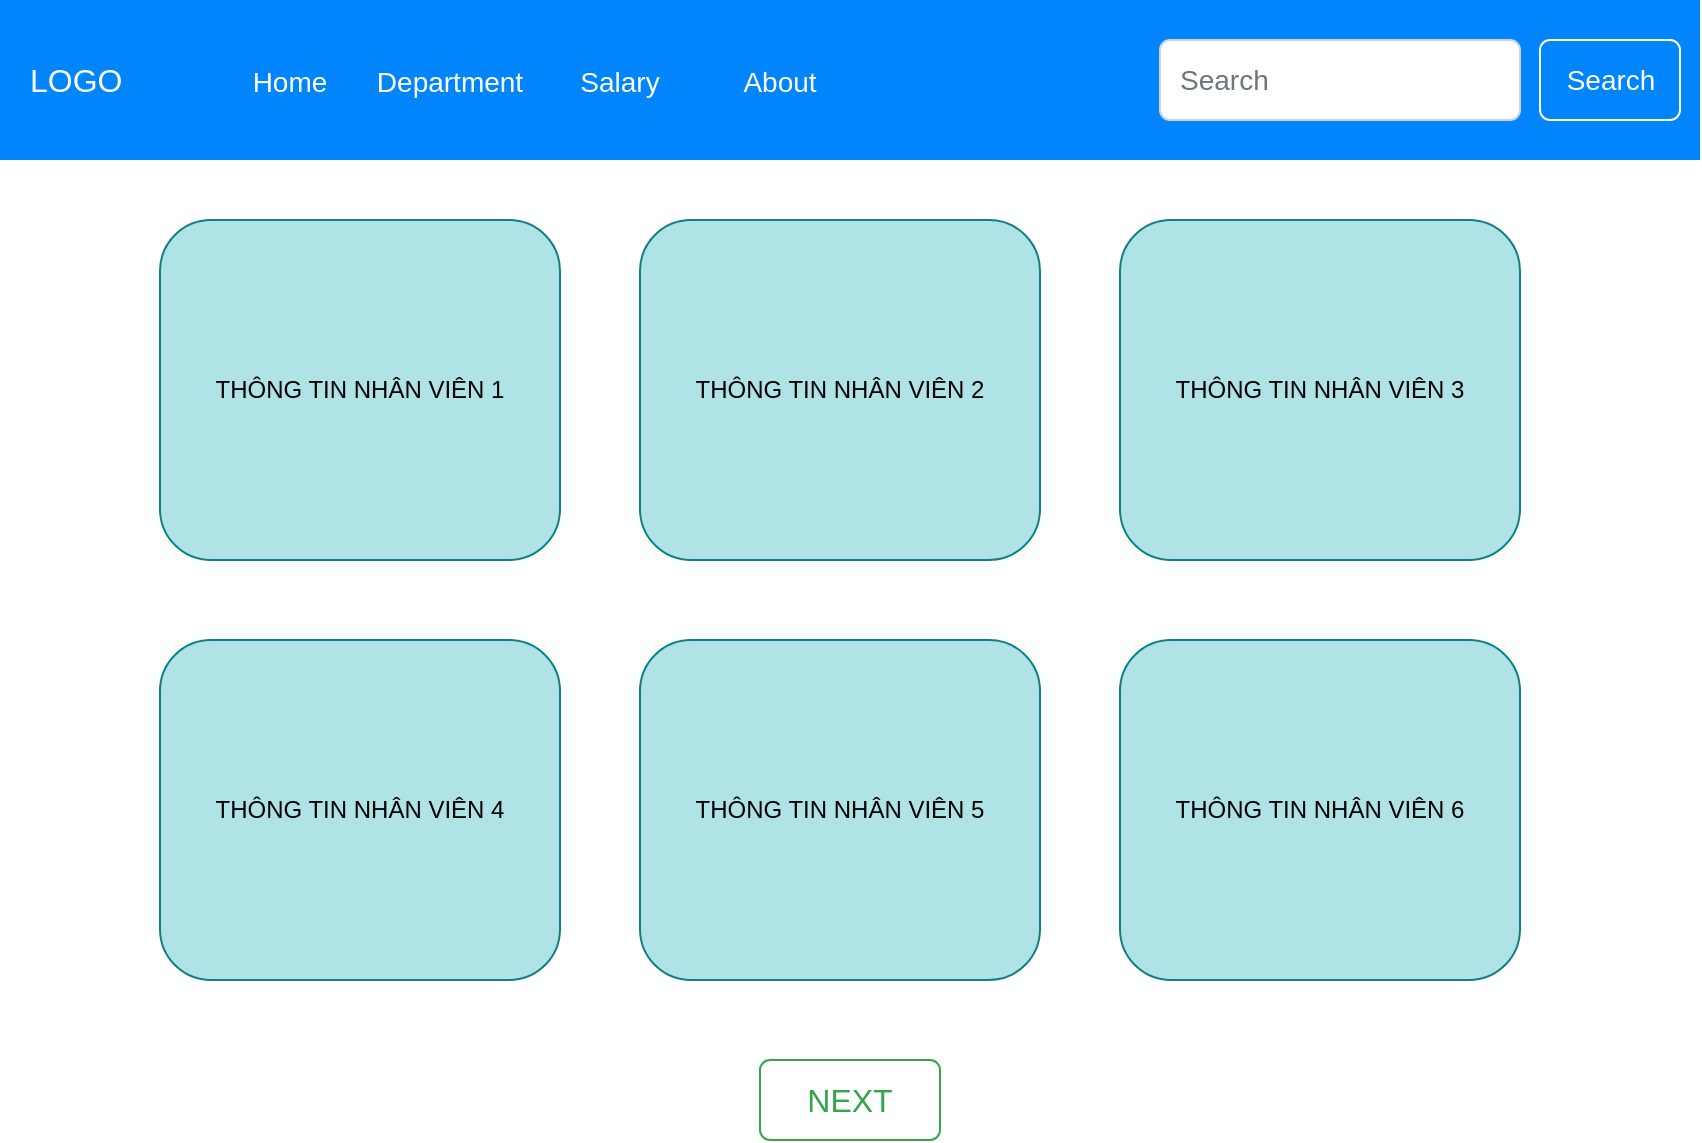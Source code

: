 <mxfile>
    <diagram id="2QbgbuGqJbJewVSnode0" name="Page-1">
        <mxGraphModel dx="929" dy="683" grid="1" gridSize="10" guides="1" tooltips="1" connect="1" arrows="1" fold="1" page="1" pageScale="1" pageWidth="850" pageHeight="1100" math="0" shadow="0">
            <root>
                <mxCell id="0"/>
                <mxCell id="1" parent="0"/>
                <mxCell id="7" value="LOGO" style="html=1;shadow=0;dashed=0;fillColor=#0085FC;strokeColor=none;fontSize=16;fontColor=#ffffff;align=left;spacing=15;" vertex="1" parent="1">
                    <mxGeometry width="850" height="80" as="geometry"/>
                </mxCell>
                <mxCell id="8" value="Home" style="fillColor=none;strokeColor=none;fontSize=14;fontColor=#ffffff;align=center;" vertex="1" parent="7">
                    <mxGeometry width="70" height="40" relative="1" as="geometry">
                        <mxPoint x="110" y="20" as="offset"/>
                    </mxGeometry>
                </mxCell>
                <mxCell id="9" value="Department" style="fillColor=none;strokeColor=none;fontSize=14;align=center;fontColor=#FFFFFF;" vertex="1" parent="7">
                    <mxGeometry width="70" height="40" relative="1" as="geometry">
                        <mxPoint x="190" y="20" as="offset"/>
                    </mxGeometry>
                </mxCell>
                <mxCell id="10" value="Salary" style="fillColor=none;strokeColor=none;fontSize=14;align=center;spacingRight=0;fontColor=#FFFFFF;" vertex="1" parent="7">
                    <mxGeometry width="80" height="40" relative="1" as="geometry">
                        <mxPoint x="270" y="20" as="offset"/>
                    </mxGeometry>
                </mxCell>
                <mxCell id="11" value="About" style="fillColor=none;strokeColor=none;fontSize=14;align=center;fontColor=#FFFFFF;" vertex="1" parent="7">
                    <mxGeometry width="80" height="40" relative="1" as="geometry">
                        <mxPoint x="350" y="20" as="offset"/>
                    </mxGeometry>
                </mxCell>
                <mxCell id="12" value="Search" style="html=1;shadow=0;dashed=0;shape=mxgraph.bootstrap.rrect;rSize=5;fontSize=14;fontColor=#ffffff;strokeColor=#ffffff;fillColor=none;" vertex="1" parent="7">
                    <mxGeometry x="1" width="70" height="40" relative="1" as="geometry">
                        <mxPoint x="-80" y="20" as="offset"/>
                    </mxGeometry>
                </mxCell>
                <mxCell id="13" value="Search" style="html=1;shadow=0;dashed=0;shape=mxgraph.bootstrap.rrect;rSize=5;fontSize=14;fontColor=#6C767D;strokeColor=#CED4DA;fillColor=#ffffff;align=left;spacing=10;" vertex="1" parent="7">
                    <mxGeometry x="1" width="180" height="40" relative="1" as="geometry">
                        <mxPoint x="-270" y="20" as="offset"/>
                    </mxGeometry>
                </mxCell>
                <mxCell id="19" value="NEXT" style="html=1;shadow=0;dashed=0;shape=mxgraph.bootstrap.rrect;rSize=5;strokeColor=#33A64C;strokeWidth=1;fillColor=none;fontColor=#33A64C;whiteSpace=wrap;align=center;verticalAlign=middle;spacingLeft=0;fontStyle=0;fontSize=16;spacing=5;" vertex="1" parent="1">
                    <mxGeometry x="380" y="530" width="90" height="40" as="geometry"/>
                </mxCell>
                <mxCell id="21" value="&lt;font color=&quot;#000000&quot;&gt;THÔNG TIN NHÂN VIÊN 1&lt;/font&gt;" style="rounded=1;whiteSpace=wrap;html=1;fillColor=#b0e3e6;strokeColor=#0e8088;" vertex="1" parent="1">
                    <mxGeometry x="80" y="110" width="200" height="170" as="geometry"/>
                </mxCell>
                <mxCell id="22" value="&lt;span&gt;&lt;font color=&quot;#000000&quot;&gt;THÔNG TIN NHÂN VIÊN 2&lt;/font&gt;&lt;/span&gt;" style="rounded=1;whiteSpace=wrap;html=1;fillColor=#b0e3e6;strokeColor=#0e8088;" vertex="1" parent="1">
                    <mxGeometry x="320" y="110" width="200" height="170" as="geometry"/>
                </mxCell>
                <mxCell id="24" value="&lt;span&gt;&lt;font color=&quot;#000000&quot;&gt;THÔNG TIN NHÂN VIÊN 3&lt;/font&gt;&lt;/span&gt;" style="rounded=1;whiteSpace=wrap;html=1;fillColor=#b0e3e6;strokeColor=#0e8088;" vertex="1" parent="1">
                    <mxGeometry x="560" y="110" width="200" height="170" as="geometry"/>
                </mxCell>
                <mxCell id="25" value="&lt;span&gt;&lt;font color=&quot;#000000&quot;&gt;THÔNG TIN NHÂN VIÊN 4&lt;/font&gt;&lt;/span&gt;" style="rounded=1;whiteSpace=wrap;html=1;fillColor=#b0e3e6;strokeColor=#0e8088;" vertex="1" parent="1">
                    <mxGeometry x="80" y="320" width="200" height="170" as="geometry"/>
                </mxCell>
                <mxCell id="26" value="&lt;span&gt;&lt;font color=&quot;#000000&quot;&gt;THÔNG TIN NHÂN VIÊN 5&lt;/font&gt;&lt;/span&gt;" style="rounded=1;whiteSpace=wrap;html=1;fillColor=#b0e3e6;strokeColor=#0e8088;" vertex="1" parent="1">
                    <mxGeometry x="320" y="320" width="200" height="170" as="geometry"/>
                </mxCell>
                <mxCell id="27" value="&lt;span&gt;&lt;font color=&quot;#000000&quot;&gt;THÔNG TIN NHÂN VIÊN 6&lt;/font&gt;&lt;/span&gt;" style="rounded=1;whiteSpace=wrap;html=1;fillColor=#b0e3e6;strokeColor=#0e8088;" vertex="1" parent="1">
                    <mxGeometry x="560" y="320" width="200" height="170" as="geometry"/>
                </mxCell>
            </root>
        </mxGraphModel>
    </diagram>
</mxfile>